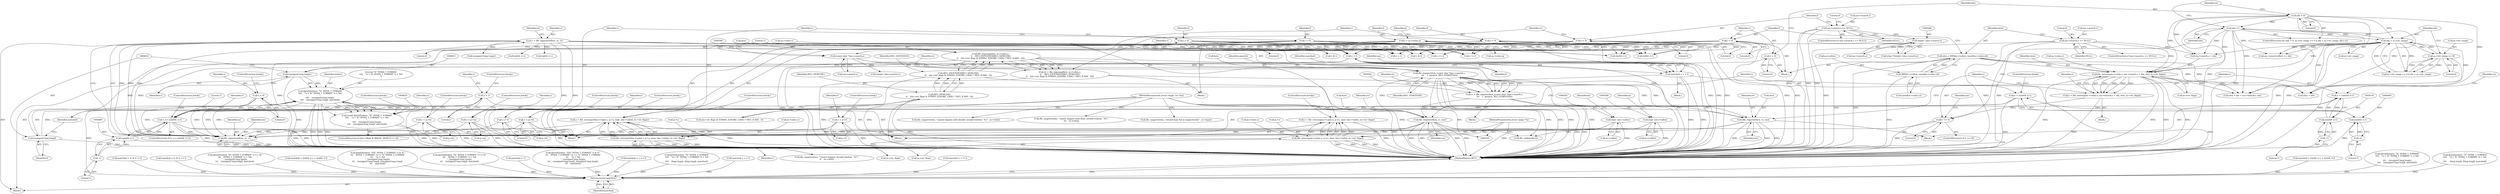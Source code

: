 digraph "0_file_74cafd7de9ec99a14f4480927580e501c8f852c3@API" {
"1000811" [label="(Call,fprintf(stderr, \"%\" INT64_T_FORMAT\n\t\t\t\t    \"u > %\" INT64_T_FORMAT \"u = %d\n\",\n\t\t\t\t    (unsigned long long)v,\n\t\t\t\t    (unsigned long long)l, matched))"];
"1000814" [label="(Call,(unsigned long long)v)"];
"1000798" [label="(Call,v > l)"];
"1000702" [label="(Call,v = file_signextend(ms, m, v))"];
"1000704" [label="(Call,file_signextend(ms, m, v))"];
"1000510" [label="(Call,file_regerror(&rx, rc, ms))"];
"1000487" [label="(Call,file_regcomp(&rx, m->value.s,\n\t\t    REG_EXTENDED|REG_NEWLINE|\n\t\t    ((m->str_flags & STRING_IGNORE_CASE) ? REG_ICASE : 0)))"];
"1000495" [label="(Call,REG_EXTENDED|REG_NEWLINE|\n\t\t    ((m->str_flags & STRING_IGNORE_CASE) ? REG_ICASE : 0))"];
"1000497" [label="(Call,REG_NEWLINE|\n\t\t    ((m->str_flags & STRING_IGNORE_CASE) ? REG_ICASE : 0))"];
"1000485" [label="(Call,rc = file_regcomp(&rx, m->value.s,\n\t\t    REG_EXTENDED|REG_NEWLINE|\n\t\t    ((m->str_flags & STRING_IGNORE_CASE) ? REG_ICASE : 0)))"];
"1000104" [label="(MethodParameterIn,struct magic_set *ms)"];
"1000661" [label="(Call,file_regerror(&rx, rc, ms))"];
"1000576" [label="(Call,file_regexec(&rx, (const char *)ms->search.s,\n \t\t\t    1, pmatch, REG_STARTEND))"];
"1000579" [label="(Call,(const char *)ms->search.s)"];
"1000565" [label="(Call,(intptr_t)ms->search.s)"];
"1000473" [label="(Call,ms->search.s == NULL)"];
"1000574" [label="(Call,rc = file_regexec(&rx, (const char *)ms->search.s,\n \t\t\t    1, pmatch, REG_STARTEND))"];
"1000105" [label="(MethodParameterIn,struct magic *m)"];
"1000677" [label="(Call,v == (uint64_t)-1)"];
"1000651" [label="(Call,v = 0)"];
"1000515" [label="(Call,v = (uint64_t)-1)"];
"1000517" [label="(Call,(uint64_t)-1)"];
"1000519" [label="(Call,-1)"];
"1000656" [label="(Call,v = 1)"];
"1000666" [label="(Call,v = (uint64_t)-1)"];
"1000668" [label="(Call,(uint64_t)-1)"];
"1000670" [label="(Call,-1)"];
"1000679" [label="(Call,(uint64_t)-1)"];
"1000681" [label="(Call,-1)"];
"1000403" [label="(Call,v = 0)"];
"1000143" [label="(Call,v = p->h)"];
"1000179" [label="(Call,v = p->q)"];
"1000329" [label="(Call,v = file_strncmp(m->value.s, p->s, (size_t)m->vallen, m->str_flags))"];
"1000331" [label="(Call,file_strncmp(m->value.s, p->s, (size_t)m->vallen, m->str_flags))"];
"1000340" [label="(Call,(size_t)m->vallen)"];
"1000134" [label="(Call,v = p->b)"];
"1000320" [label="(Call,v = 0)"];
"1000161" [label="(Call,v = p->l)"];
"1000354" [label="(Call,v = file_strncmp16(m->value.s, p->s, (size_t)m->vallen, m->str_flags))"];
"1000356" [label="(Call,file_strncmp16(m->value.s, p->s, (size_t)m->vallen, m->str_flags))"];
"1000365" [label="(Call,(size_t)m->vallen)"];
"1000455" [label="(Call,v == 0)"];
"1000435" [label="(Call,v = file_strncmp(m->value.s, ms->search.s + idx, slen, m->str_flags))"];
"1000437" [label="(Call,file_strncmp(m->value.s, ms->search.s + idx, slen, m->str_flags))"];
"1000379" [label="(Call,ms->search.s == NULL)"];
"1000407" [label="(Call,idx = 0)"];
"1000421" [label="(Call,idx++)"];
"1000416" [label="(Call,idx < m->str_range)"];
"1000411" [label="(Call,m->str_range == 0)"];
"1000388" [label="(Call,slen = MIN(m->vallen, sizeof(m->value.s)))"];
"1000390" [label="(Call,MIN(m->vallen, sizeof(m->value.s)))"];
"1000317" [label="(Call,l = 0)"];
"1000400" [label="(Call,l = 0)"];
"1000482" [label="(Call,l = 0)"];
"1000351" [label="(Call,l = 0)"];
"1000326" [label="(Call,l = 0)"];
"1000108" [label="(Call,l = m->value.q)"];
"1000817" [label="(Call,(unsigned long long)l)"];
"1000796" [label="(Call,matched = v > l)"];
"1000809" [label="(Call,(void) fprintf(stderr, \"%\" INT64_T_FORMAT\n\t\t\t\t    \"u > %\" INT64_T_FORMAT \"u = %d\n\",\n\t\t\t\t    (unsigned long long)v,\n\t\t\t\t    (unsigned long long)l, matched))"];
"1000992" [label="(Return,return matched;)"];
"1000576" [label="(Call,file_regexec(&rx, (const char *)ms->search.s,\n \t\t\t    1, pmatch, REG_STARTEND))"];
"1000400" [label="(Call,l = 0)"];
"1000438" [label="(Call,m->value.s)"];
"1000388" [label="(Call,slen = MIN(m->vallen, sizeof(m->value.s)))"];
"1000385" [label="(Identifier,NULL)"];
"1000657" [label="(Identifier,v)"];
"1000443" [label="(Call,ms->search.s + idx)"];
"1000668" [label="(Call,(uint64_t)-1)"];
"1000651" [label="(Call,v = 0)"];
"1000727" [label="(Call,(unsigned long long)v)"];
"1000134" [label="(Call,v = p->b)"];
"1000706" [label="(Identifier,m)"];
"1000367" [label="(Call,m->vallen)"];
"1000416" [label="(Call,idx < m->str_range)"];
"1000888" [label="(Call,matched = (int64_t) v < (int64_t) l)"];
"1000685" [label="(Literal,1)"];
"1000406" [label="(ControlStructure,for (idx = 0; m->str_range == 0 || idx < m->str_range; idx++))"];
"1000693" [label="(Call,file_magerror(ms, \"invalid type %d in magiccheck()\", m->type))"];
"1000166" [label="(ControlStructure,break;)"];
"1000484" [label="(Literal,0)"];
"1000357" [label="(Call,m->value.s)"];
"1000567" [label="(Call,ms->search.s)"];
"1000604" [label="(Block,)"];
"1000417" [label="(Identifier,idx)"];
"1000704" [label="(Call,file_signextend(ms, m, v))"];
"1000510" [label="(Call,file_regerror(&rx, rc, ms))"];
"1000805" [label="(Identifier,ms)"];
"1000472" [label="(ControlStructure,if (ms->search.s == NULL))"];
"1000710" [label="(Identifier,m)"];
"1000498" [label="(Identifier,REG_NEWLINE)"];
"1000375" [label="(Block,)"];
"1000675" [label="(Identifier,rx)"];
"1000405" [label="(Literal,0)"];
"1000135" [label="(Identifier,v)"];
"1000994" [label="(MethodReturn,RET)"];
"1000332" [label="(Call,m->value.s)"];
"1000676" [label="(ControlStructure,if (v == (uint64_t)-1))"];
"1000473" [label="(Call,ms->search.s == NULL)"];
"1000139" [label="(ControlStructure,break;)"];
"1000519" [label="(Call,-1)"];
"1000371" [label="(Identifier,m)"];
"1000497" [label="(Call,REG_NEWLINE|\n\t\t    ((m->str_flags & STRING_IGNORE_CASE) ? REG_ICASE : 0))"];
"1000362" [label="(Call,p->s)"];
"1000180" [label="(Identifier,v)"];
"1000456" [label="(Identifier,v)"];
"1000876" [label="(Call,fprintf(stderr, \"%\" INT64_T_FORMAT\n\t\t\t\t    \"u < %\" INT64_T_FORMAT \"u = %d\n\",\n\t\t\t\t    (unsigned long long)v,\n\t\t\t\t    (unsigned long long)l, matched))"];
"1000450" [label="(Identifier,slen)"];
"1000109" [label="(Identifier,l)"];
"1000132" [label="(Block,)"];
"1000664" [label="(Identifier,rc)"];
"1000355" [label="(Identifier,v)"];
"1000426" [label="(Call,slen + idx)"];
"1000179" [label="(Call,v = p->q)"];
"1000486" [label="(Identifier,rc)"];
"1000404" [label="(Identifier,v)"];
"1000181" [label="(Call,p->q)"];
"1000322" [label="(Literal,0)"];
"1000819" [label="(Identifier,l)"];
"1000662" [label="(Call,&rx)"];
"1000813" [label="(Literal,\"%\" INT64_T_FORMAT\n\t\t\t\t    \"u > %\" INT64_T_FORMAT \"u = %d\n\")"];
"1000423" [label="(Block,)"];
"1000799" [label="(Identifier,v)"];
"1000520" [label="(Literal,1)"];
"1000679" [label="(Call,(uint64_t)-1)"];
"1000330" [label="(Identifier,v)"];
"1000496" [label="(Identifier,REG_EXTENDED)"];
"1000681" [label="(Call,-1)"];
"1000682" [label="(Literal,1)"];
"1000678" [label="(Identifier,v)"];
"1000671" [label="(Literal,1)"];
"1000329" [label="(Call,v = file_strncmp(m->value.s, p->s, (size_t)m->vallen, m->str_flags))"];
"1000517" [label="(Call,(uint64_t)-1)"];
"1000816" [label="(Identifier,v)"];
"1000123" [label="(Identifier,p)"];
"1000983" [label="(Call,file_magerror(ms, \"cannot happen: invalid relation `%c'\",\n\t\t    m->reln))"];
"1000811" [label="(Call,fprintf(stderr, \"%\" INT64_T_FORMAT\n\t\t\t\t    \"u > %\" INT64_T_FORMAT \"u = %d\n\",\n\t\t\t\t    (unsigned long long)v,\n\t\t\t\t    (unsigned long long)l, matched))"];
"1000513" [label="(Identifier,rc)"];
"1000565" [label="(Call,(intptr_t)ms->search.s)"];
"1000829" [label="(Call,(int64_t) l)"];
"1000677" [label="(Call,v == (uint64_t)-1)"];
"1000105" [label="(MethodParameterIn,struct magic *m)"];
"1000162" [label="(Identifier,v)"];
"1000922" [label="(Call,v & l)"];
"1000418" [label="(Call,m->str_range)"];
"1000485" [label="(Call,rc = file_regcomp(&rx, m->value.s,\n\t\t    REG_EXTENDED|REG_NEWLINE|\n\t\t    ((m->str_flags & STRING_IGNORE_CASE) ? REG_ICASE : 0)))"];
"1000327" [label="(Identifier,l)"];
"1000659" [label="(ControlStructure,break;)"];
"1000826" [label="(Call,(int64_t) v)"];
"1000144" [label="(Identifier,v)"];
"1000588" [label="(Identifier,REG_STARTEND)"];
"1000954" [label="(Call,v & l)"];
"1000345" [label="(Call,m->str_flags)"];
"1000410" [label="(Call,m->str_range == 0 || idx < m->str_range)"];
"1000415" [label="(Literal,0)"];
"1000577" [label="(Call,&rx)"];
"1000672" [label="(ControlStructure,break;)"];
"1000764" [label="(Call,v == l)"];
"1000579" [label="(Call,(const char *)ms->search.s)"];
"1000387" [label="(Literal,0)"];
"1000323" [label="(ControlStructure,break;)"];
"1000326" [label="(Call,l = 0)"];
"1000352" [label="(Identifier,l)"];
"1000437" [label="(Call,file_strncmp(m->value.s, ms->search.s + idx, slen, m->str_flags))"];
"1000148" [label="(ControlStructure,break;)"];
"1000656" [label="(Call,v = 1)"];
"1000412" [label="(Call,m->str_range)"];
"1000511" [label="(Call,&rx)"];
"1000474" [label="(Call,ms->search.s)"];
"1000907" [label="(Call,fprintf(stderr, \"%\" INT64_T_FORMAT\n\t\t\t\t    \"d < %\" INT64_T_FORMAT \"d = %d\n\",\n\t\t\t\t     (long long)v, (long long)l, matched))"];
"1000586" [label="(Literal,1)"];
"1000451" [label="(Call,m->str_flags)"];
"1000104" [label="(MethodParameterIn,struct magic_set *ms)"];
"1000705" [label="(Identifier,ms)"];
"1000379" [label="(Call,ms->search.s == NULL)"];
"1000459" [label="(Call,ms->search.offset += idx)"];
"1000737" [label="(Call,v != l)"];
"1000143" [label="(Call,v = p->h)"];
"1000161" [label="(Call,v = p->l)"];
"1000951" [label="(Call,matched = (v & l) != l)"];
"1000409" [label="(Literal,0)"];
"1000455" [label="(Call,v == 0)"];
"1000488" [label="(Call,&rx)"];
"1000795" [label="(Block,)"];
"1000919" [label="(Call,matched = (v & l) == l)"];
"1000499" [label="(Call,(m->str_flags & STRING_IGNORE_CASE) ? REG_ICASE : 0)"];
"1000777" [label="(Call,fprintf(stderr, \"%\" INT64_T_FORMAT \"u == %\"\n\t\t\t    INT64_T_FORMAT \"u = %d\n\", (unsigned long long)v,\n\t\t\t    (unsigned long long)l, matched))"];
"1000823" [label="(Call,matched = (int64_t) v > (int64_t) l)"];
"1000891" [label="(Call,(int64_t) v)"];
"1000968" [label="(Call,fprintf(stderr, \"((%\" INT64_T_FORMAT \"x & %\"\n\t\t\t    INT64_T_FORMAT \"x) != %\" INT64_T_FORMAT\n\t\t\t    \"x) = %d\n\", (unsigned long long)v,\n\t\t\t    (unsigned long long)l, (unsigned long long)l,\n\t\t\t    matched))"];
"1000184" [label="(ControlStructure,break;)"];
"1000411" [label="(Call,m->str_range == 0)"];
"1000750" [label="(Call,fprintf(stderr, \"%\" INT64_T_FORMAT \"u != %\"\n\t\t\t    INT64_T_FORMAT \"u = %d\n\", (unsigned long long)v,\n\t\t\t    (unsigned long long)l, matched))"];
"1000435" [label="(Call,v = file_strncmp(m->value.s, ms->search.s + idx, slen, m->str_flags))"];
"1000342" [label="(Call,m->vallen)"];
"1000730" [label="(Call,matched = 1)"];
"1000809" [label="(Call,(void) fprintf(stderr, \"%\" INT64_T_FORMAT\n\t\t\t\t    \"u > %\" INT64_T_FORMAT \"u = %d\n\",\n\t\t\t\t    (unsigned long long)v,\n\t\t\t\t    (unsigned long long)l, matched))"];
"1000380" [label="(Call,ms->search.s)"];
"1000796" [label="(Call,matched = v > l)"];
"1000337" [label="(Call,p->s)"];
"1000110" [label="(Call,m->value.q)"];
"1000814" [label="(Call,(unsigned long long)v)"];
"1000108" [label="(Call,l = m->value.q)"];
"1000587" [label="(Identifier,pmatch)"];
"1000666" [label="(Call,v = (uint64_t)-1)"];
"1000318" [label="(Identifier,l)"];
"1000936" [label="(Call,fprintf(stderr, \"((%\" INT64_T_FORMAT \"x & %\"\n\t\t\t    INT64_T_FORMAT \"x) == %\" INT64_T_FORMAT\n\t\t\t    \"x) = %d\n\", (unsigned long long)v,\n\t\t\t    (unsigned long long)l, (unsigned long long)l,\n\t\t\t    matched))"];
"1000762" [label="(Call,matched = v == l)"];
"1000658" [label="(Literal,1)"];
"1000407" [label="(Call,idx = 0)"];
"1000351" [label="(Call,l = 0)"];
"1000490" [label="(Call,m->value.s)"];
"1000516" [label="(Identifier,v)"];
"1000667" [label="(Identifier,v)"];
"1000483" [label="(Identifier,l)"];
"1000817" [label="(Call,(unsigned long long)l)"];
"1000522" [label="(Block,)"];
"1000654" [label="(ControlStructure,break;)"];
"1000346" [label="(Identifier,m)"];
"1000479" [label="(Identifier,NULL)"];
"1000163" [label="(Call,p->l)"];
"1000661" [label="(Call,file_regerror(&rx, rc, ms))"];
"1000304" [label="(Call,file_magerror(ms, \"cannot happen with double: invalid relation `%c'\", m->reln))"];
"1000665" [label="(Identifier,ms)"];
"1000574" [label="(Call,rc = file_regexec(&rx, (const char *)ms->search.s,\n \t\t\t    1, pmatch, REG_STARTEND))"];
"1000365" [label="(Call,(size_t)m->vallen)"];
"1000401" [label="(Identifier,l)"];
"1000495" [label="(Call,REG_EXTENDED|REG_NEWLINE|\n\t\t    ((m->str_flags & STRING_IGNORE_CASE) ? REG_ICASE : 0))"];
"1000394" [label="(Call,sizeof(m->value.s))"];
"1000563" [label="(Call,(char *)(intptr_t)ms->search.s)"];
"1000842" [label="(Call,fprintf(stderr, \"%\" INT64_T_FORMAT\n\t\t\t\t    \"d > %\" INT64_T_FORMAT \"d = %d\n\",\n\t\t\t\t    (long long)v, (long long)l, matched))"];
"1000798" [label="(Call,v > l)"];
"1000391" [label="(Call,m->vallen)"];
"1000320" [label="(Call,v = 0)"];
"1000992" [label="(Return,return matched;)"];
"1000653" [label="(Literal,0)"];
"1000239" [label="(Call,file_magerror(ms, \"cannot happen with float: invalid relation `%c'\",\n\t\t\t    m->reln))"];
"1000575" [label="(Identifier,rc)"];
"1000378" [label="(ControlStructure,if (ms->search.s == NULL))"];
"1000348" [label="(ControlStructure,break;)"];
"1000703" [label="(Identifier,v)"];
"1000800" [label="(Identifier,l)"];
"1000670" [label="(Call,-1)"];
"1000321" [label="(Identifier,v)"];
"1000801" [label="(ControlStructure,if ((ms->flags & MAGIC_DEBUG) != 0))"];
"1000469" [label="(Block,)"];
"1000454" [label="(ControlStructure,if (v == 0))"];
"1000436" [label="(Identifier,v)"];
"1000389" [label="(Identifier,slen)"];
"1000863" [label="(Call,v < l)"];
"1000509" [label="(Block,)"];
"1000581" [label="(Call,ms->search.s)"];
"1000390" [label="(Call,MIN(m->vallen, sizeof(m->value.s)))"];
"1000993" [label="(Identifier,matched)"];
"1000861" [label="(Call,matched = v < l)"];
"1000354" [label="(Call,v = file_strncmp16(m->value.s, p->s, (size_t)m->vallen, m->str_flags))"];
"1000514" [label="(Identifier,ms)"];
"1000686" [label="(ControlStructure,break;)"];
"1000508" [label="(Identifier,rc)"];
"1000852" [label="(ControlStructure,break;)"];
"1000145" [label="(Call,p->h)"];
"1000408" [label="(Identifier,idx)"];
"1000707" [label="(Identifier,v)"];
"1000457" [label="(Literal,0)"];
"1000402" [label="(Literal,0)"];
"1000328" [label="(Literal,0)"];
"1000735" [label="(Call,matched = v != l)"];
"1000487" [label="(Call,file_regcomp(&rx, m->value.s,\n\t\t    REG_EXTENDED|REG_NEWLINE|\n\t\t    ((m->str_flags & STRING_IGNORE_CASE) ? REG_ICASE : 0)))"];
"1000515" [label="(Call,v = (uint64_t)-1)"];
"1000370" [label="(Call,m->str_flags)"];
"1000593" [label="(Call,(intptr_t)ms->search.s)"];
"1000413" [label="(Identifier,m)"];
"1000812" [label="(Identifier,stderr)"];
"1000106" [label="(Block,)"];
"1000356" [label="(Call,file_strncmp16(m->value.s, p->s, (size_t)m->vallen, m->str_flags))"];
"1000425" [label="(Call,slen + idx > ms->search.s_len)"];
"1000373" [label="(ControlStructure,break;)"];
"1000331" [label="(Call,file_strncmp(m->value.s, p->s, (size_t)m->vallen, m->str_flags))"];
"1000482" [label="(Call,l = 0)"];
"1000319" [label="(Literal,0)"];
"1000894" [label="(Call,(int64_t) l)"];
"1000820" [label="(Identifier,matched)"];
"1000702" [label="(Call,v = file_signextend(ms, m, v))"];
"1000340" [label="(Call,(size_t)m->vallen)"];
"1000421" [label="(Call,idx++)"];
"1000317" [label="(Call,l = 0)"];
"1000422" [label="(Identifier,idx)"];
"1000673" [label="(Call,file_regfree(&rx))"];
"1000353" [label="(Literal,0)"];
"1000462" [label="(Identifier,ms)"];
"1000481" [label="(Literal,0)"];
"1000652" [label="(Identifier,v)"];
"1000403" [label="(Call,v = 0)"];
"1000797" [label="(Identifier,matched)"];
"1000136" [label="(Call,p->b)"];
"1000811" -> "1000809"  [label="AST: "];
"1000811" -> "1000820"  [label="CFG: "];
"1000812" -> "1000811"  [label="AST: "];
"1000813" -> "1000811"  [label="AST: "];
"1000814" -> "1000811"  [label="AST: "];
"1000817" -> "1000811"  [label="AST: "];
"1000820" -> "1000811"  [label="AST: "];
"1000809" -> "1000811"  [label="CFG: "];
"1000811" -> "1000994"  [label="DDG: "];
"1000811" -> "1000994"  [label="DDG: "];
"1000811" -> "1000994"  [label="DDG: "];
"1000811" -> "1000994"  [label="DDG: "];
"1000811" -> "1000809"  [label="DDG: "];
"1000811" -> "1000809"  [label="DDG: "];
"1000811" -> "1000809"  [label="DDG: "];
"1000811" -> "1000809"  [label="DDG: "];
"1000811" -> "1000809"  [label="DDG: "];
"1000814" -> "1000811"  [label="DDG: "];
"1000817" -> "1000811"  [label="DDG: "];
"1000796" -> "1000811"  [label="DDG: "];
"1000811" -> "1000992"  [label="DDG: "];
"1000814" -> "1000816"  [label="CFG: "];
"1000815" -> "1000814"  [label="AST: "];
"1000816" -> "1000814"  [label="AST: "];
"1000818" -> "1000814"  [label="CFG: "];
"1000814" -> "1000994"  [label="DDG: "];
"1000798" -> "1000814"  [label="DDG: "];
"1000798" -> "1000796"  [label="AST: "];
"1000798" -> "1000800"  [label="CFG: "];
"1000799" -> "1000798"  [label="AST: "];
"1000800" -> "1000798"  [label="AST: "];
"1000796" -> "1000798"  [label="CFG: "];
"1000798" -> "1000994"  [label="DDG: "];
"1000798" -> "1000994"  [label="DDG: "];
"1000798" -> "1000796"  [label="DDG: "];
"1000798" -> "1000796"  [label="DDG: "];
"1000702" -> "1000798"  [label="DDG: "];
"1000317" -> "1000798"  [label="DDG: "];
"1000400" -> "1000798"  [label="DDG: "];
"1000482" -> "1000798"  [label="DDG: "];
"1000351" -> "1000798"  [label="DDG: "];
"1000326" -> "1000798"  [label="DDG: "];
"1000108" -> "1000798"  [label="DDG: "];
"1000798" -> "1000817"  [label="DDG: "];
"1000702" -> "1000106"  [label="AST: "];
"1000702" -> "1000704"  [label="CFG: "];
"1000703" -> "1000702"  [label="AST: "];
"1000704" -> "1000702"  [label="AST: "];
"1000710" -> "1000702"  [label="CFG: "];
"1000702" -> "1000994"  [label="DDG: "];
"1000702" -> "1000994"  [label="DDG: "];
"1000704" -> "1000702"  [label="DDG: "];
"1000704" -> "1000702"  [label="DDG: "];
"1000704" -> "1000702"  [label="DDG: "];
"1000702" -> "1000727"  [label="DDG: "];
"1000702" -> "1000737"  [label="DDG: "];
"1000702" -> "1000764"  [label="DDG: "];
"1000702" -> "1000826"  [label="DDG: "];
"1000702" -> "1000863"  [label="DDG: "];
"1000702" -> "1000891"  [label="DDG: "];
"1000702" -> "1000922"  [label="DDG: "];
"1000702" -> "1000954"  [label="DDG: "];
"1000704" -> "1000707"  [label="CFG: "];
"1000705" -> "1000704"  [label="AST: "];
"1000706" -> "1000704"  [label="AST: "];
"1000707" -> "1000704"  [label="AST: "];
"1000704" -> "1000994"  [label="DDG: "];
"1000704" -> "1000994"  [label="DDG: "];
"1000510" -> "1000704"  [label="DDG: "];
"1000661" -> "1000704"  [label="DDG: "];
"1000104" -> "1000704"  [label="DDG: "];
"1000105" -> "1000704"  [label="DDG: "];
"1000677" -> "1000704"  [label="DDG: "];
"1000403" -> "1000704"  [label="DDG: "];
"1000651" -> "1000704"  [label="DDG: "];
"1000143" -> "1000704"  [label="DDG: "];
"1000179" -> "1000704"  [label="DDG: "];
"1000329" -> "1000704"  [label="DDG: "];
"1000134" -> "1000704"  [label="DDG: "];
"1000656" -> "1000704"  [label="DDG: "];
"1000320" -> "1000704"  [label="DDG: "];
"1000161" -> "1000704"  [label="DDG: "];
"1000354" -> "1000704"  [label="DDG: "];
"1000455" -> "1000704"  [label="DDG: "];
"1000666" -> "1000704"  [label="DDG: "];
"1000704" -> "1000983"  [label="DDG: "];
"1000510" -> "1000509"  [label="AST: "];
"1000510" -> "1000514"  [label="CFG: "];
"1000511" -> "1000510"  [label="AST: "];
"1000513" -> "1000510"  [label="AST: "];
"1000514" -> "1000510"  [label="AST: "];
"1000516" -> "1000510"  [label="CFG: "];
"1000510" -> "1000994"  [label="DDG: "];
"1000510" -> "1000994"  [label="DDG: "];
"1000510" -> "1000994"  [label="DDG: "];
"1000487" -> "1000510"  [label="DDG: "];
"1000485" -> "1000510"  [label="DDG: "];
"1000104" -> "1000510"  [label="DDG: "];
"1000510" -> "1000673"  [label="DDG: "];
"1000487" -> "1000485"  [label="AST: "];
"1000487" -> "1000495"  [label="CFG: "];
"1000488" -> "1000487"  [label="AST: "];
"1000490" -> "1000487"  [label="AST: "];
"1000495" -> "1000487"  [label="AST: "];
"1000485" -> "1000487"  [label="CFG: "];
"1000487" -> "1000994"  [label="DDG: "];
"1000487" -> "1000994"  [label="DDG: "];
"1000487" -> "1000485"  [label="DDG: "];
"1000487" -> "1000485"  [label="DDG: "];
"1000487" -> "1000485"  [label="DDG: "];
"1000495" -> "1000487"  [label="DDG: "];
"1000495" -> "1000487"  [label="DDG: "];
"1000487" -> "1000576"  [label="DDG: "];
"1000495" -> "1000497"  [label="CFG: "];
"1000496" -> "1000495"  [label="AST: "];
"1000497" -> "1000495"  [label="AST: "];
"1000495" -> "1000994"  [label="DDG: "];
"1000495" -> "1000994"  [label="DDG: "];
"1000497" -> "1000495"  [label="DDG: "];
"1000497" -> "1000495"  [label="DDG: "];
"1000497" -> "1000499"  [label="CFG: "];
"1000498" -> "1000497"  [label="AST: "];
"1000499" -> "1000497"  [label="AST: "];
"1000497" -> "1000994"  [label="DDG: "];
"1000497" -> "1000994"  [label="DDG: "];
"1000485" -> "1000469"  [label="AST: "];
"1000486" -> "1000485"  [label="AST: "];
"1000508" -> "1000485"  [label="CFG: "];
"1000485" -> "1000994"  [label="DDG: "];
"1000104" -> "1000103"  [label="AST: "];
"1000104" -> "1000994"  [label="DDG: "];
"1000104" -> "1000239"  [label="DDG: "];
"1000104" -> "1000304"  [label="DDG: "];
"1000104" -> "1000661"  [label="DDG: "];
"1000104" -> "1000693"  [label="DDG: "];
"1000104" -> "1000983"  [label="DDG: "];
"1000661" -> "1000604"  [label="AST: "];
"1000661" -> "1000665"  [label="CFG: "];
"1000662" -> "1000661"  [label="AST: "];
"1000664" -> "1000661"  [label="AST: "];
"1000665" -> "1000661"  [label="AST: "];
"1000667" -> "1000661"  [label="CFG: "];
"1000661" -> "1000994"  [label="DDG: "];
"1000661" -> "1000994"  [label="DDG: "];
"1000661" -> "1000994"  [label="DDG: "];
"1000661" -> "1000994"  [label="DDG: "];
"1000576" -> "1000661"  [label="DDG: "];
"1000574" -> "1000661"  [label="DDG: "];
"1000661" -> "1000673"  [label="DDG: "];
"1000576" -> "1000574"  [label="AST: "];
"1000576" -> "1000588"  [label="CFG: "];
"1000577" -> "1000576"  [label="AST: "];
"1000579" -> "1000576"  [label="AST: "];
"1000586" -> "1000576"  [label="AST: "];
"1000587" -> "1000576"  [label="AST: "];
"1000588" -> "1000576"  [label="AST: "];
"1000574" -> "1000576"  [label="CFG: "];
"1000576" -> "1000994"  [label="DDG: "];
"1000576" -> "1000994"  [label="DDG: "];
"1000576" -> "1000994"  [label="DDG: "];
"1000576" -> "1000994"  [label="DDG: "];
"1000576" -> "1000574"  [label="DDG: "];
"1000576" -> "1000574"  [label="DDG: "];
"1000576" -> "1000574"  [label="DDG: "];
"1000576" -> "1000574"  [label="DDG: "];
"1000576" -> "1000574"  [label="DDG: "];
"1000579" -> "1000576"  [label="DDG: "];
"1000576" -> "1000673"  [label="DDG: "];
"1000579" -> "1000581"  [label="CFG: "];
"1000580" -> "1000579"  [label="AST: "];
"1000581" -> "1000579"  [label="AST: "];
"1000586" -> "1000579"  [label="CFG: "];
"1000565" -> "1000579"  [label="DDG: "];
"1000579" -> "1000593"  [label="DDG: "];
"1000565" -> "1000563"  [label="AST: "];
"1000565" -> "1000567"  [label="CFG: "];
"1000566" -> "1000565"  [label="AST: "];
"1000567" -> "1000565"  [label="AST: "];
"1000563" -> "1000565"  [label="CFG: "];
"1000565" -> "1000563"  [label="DDG: "];
"1000473" -> "1000565"  [label="DDG: "];
"1000473" -> "1000472"  [label="AST: "];
"1000473" -> "1000479"  [label="CFG: "];
"1000474" -> "1000473"  [label="AST: "];
"1000479" -> "1000473"  [label="AST: "];
"1000481" -> "1000473"  [label="CFG: "];
"1000483" -> "1000473"  [label="CFG: "];
"1000473" -> "1000994"  [label="DDG: "];
"1000473" -> "1000994"  [label="DDG: "];
"1000473" -> "1000994"  [label="DDG: "];
"1000574" -> "1000522"  [label="AST: "];
"1000575" -> "1000574"  [label="AST: "];
"1000592" -> "1000574"  [label="CFG: "];
"1000574" -> "1000994"  [label="DDG: "];
"1000574" -> "1000994"  [label="DDG: "];
"1000105" -> "1000103"  [label="AST: "];
"1000105" -> "1000994"  [label="DDG: "];
"1000677" -> "1000676"  [label="AST: "];
"1000677" -> "1000679"  [label="CFG: "];
"1000678" -> "1000677"  [label="AST: "];
"1000679" -> "1000677"  [label="AST: "];
"1000685" -> "1000677"  [label="CFG: "];
"1000686" -> "1000677"  [label="CFG: "];
"1000677" -> "1000994"  [label="DDG: "];
"1000677" -> "1000994"  [label="DDG: "];
"1000677" -> "1000994"  [label="DDG: "];
"1000651" -> "1000677"  [label="DDG: "];
"1000515" -> "1000677"  [label="DDG: "];
"1000656" -> "1000677"  [label="DDG: "];
"1000666" -> "1000677"  [label="DDG: "];
"1000679" -> "1000677"  [label="DDG: "];
"1000651" -> "1000604"  [label="AST: "];
"1000651" -> "1000653"  [label="CFG: "];
"1000652" -> "1000651"  [label="AST: "];
"1000653" -> "1000651"  [label="AST: "];
"1000654" -> "1000651"  [label="CFG: "];
"1000515" -> "1000509"  [label="AST: "];
"1000515" -> "1000517"  [label="CFG: "];
"1000516" -> "1000515"  [label="AST: "];
"1000517" -> "1000515"  [label="AST: "];
"1000675" -> "1000515"  [label="CFG: "];
"1000517" -> "1000515"  [label="DDG: "];
"1000517" -> "1000519"  [label="CFG: "];
"1000518" -> "1000517"  [label="AST: "];
"1000519" -> "1000517"  [label="AST: "];
"1000519" -> "1000517"  [label="DDG: "];
"1000519" -> "1000520"  [label="CFG: "];
"1000520" -> "1000519"  [label="AST: "];
"1000656" -> "1000604"  [label="AST: "];
"1000656" -> "1000658"  [label="CFG: "];
"1000657" -> "1000656"  [label="AST: "];
"1000658" -> "1000656"  [label="AST: "];
"1000659" -> "1000656"  [label="CFG: "];
"1000666" -> "1000604"  [label="AST: "];
"1000666" -> "1000668"  [label="CFG: "];
"1000667" -> "1000666"  [label="AST: "];
"1000668" -> "1000666"  [label="AST: "];
"1000672" -> "1000666"  [label="CFG: "];
"1000666" -> "1000994"  [label="DDG: "];
"1000668" -> "1000666"  [label="DDG: "];
"1000668" -> "1000670"  [label="CFG: "];
"1000669" -> "1000668"  [label="AST: "];
"1000670" -> "1000668"  [label="AST: "];
"1000668" -> "1000994"  [label="DDG: "];
"1000670" -> "1000668"  [label="DDG: "];
"1000670" -> "1000671"  [label="CFG: "];
"1000671" -> "1000670"  [label="AST: "];
"1000679" -> "1000681"  [label="CFG: "];
"1000680" -> "1000679"  [label="AST: "];
"1000681" -> "1000679"  [label="AST: "];
"1000679" -> "1000994"  [label="DDG: "];
"1000681" -> "1000679"  [label="DDG: "];
"1000681" -> "1000682"  [label="CFG: "];
"1000682" -> "1000681"  [label="AST: "];
"1000403" -> "1000375"  [label="AST: "];
"1000403" -> "1000405"  [label="CFG: "];
"1000404" -> "1000403"  [label="AST: "];
"1000405" -> "1000403"  [label="AST: "];
"1000408" -> "1000403"  [label="CFG: "];
"1000143" -> "1000132"  [label="AST: "];
"1000143" -> "1000145"  [label="CFG: "];
"1000144" -> "1000143"  [label="AST: "];
"1000145" -> "1000143"  [label="AST: "];
"1000148" -> "1000143"  [label="CFG: "];
"1000143" -> "1000994"  [label="DDG: "];
"1000179" -> "1000132"  [label="AST: "];
"1000179" -> "1000181"  [label="CFG: "];
"1000180" -> "1000179"  [label="AST: "];
"1000181" -> "1000179"  [label="AST: "];
"1000184" -> "1000179"  [label="CFG: "];
"1000179" -> "1000994"  [label="DDG: "];
"1000329" -> "1000132"  [label="AST: "];
"1000329" -> "1000331"  [label="CFG: "];
"1000330" -> "1000329"  [label="AST: "];
"1000331" -> "1000329"  [label="AST: "];
"1000348" -> "1000329"  [label="CFG: "];
"1000329" -> "1000994"  [label="DDG: "];
"1000331" -> "1000329"  [label="DDG: "];
"1000331" -> "1000329"  [label="DDG: "];
"1000331" -> "1000329"  [label="DDG: "];
"1000331" -> "1000329"  [label="DDG: "];
"1000331" -> "1000345"  [label="CFG: "];
"1000332" -> "1000331"  [label="AST: "];
"1000337" -> "1000331"  [label="AST: "];
"1000340" -> "1000331"  [label="AST: "];
"1000345" -> "1000331"  [label="AST: "];
"1000331" -> "1000994"  [label="DDG: "];
"1000331" -> "1000994"  [label="DDG: "];
"1000331" -> "1000994"  [label="DDG: "];
"1000331" -> "1000994"  [label="DDG: "];
"1000340" -> "1000331"  [label="DDG: "];
"1000340" -> "1000342"  [label="CFG: "];
"1000341" -> "1000340"  [label="AST: "];
"1000342" -> "1000340"  [label="AST: "];
"1000346" -> "1000340"  [label="CFG: "];
"1000340" -> "1000994"  [label="DDG: "];
"1000134" -> "1000132"  [label="AST: "];
"1000134" -> "1000136"  [label="CFG: "];
"1000135" -> "1000134"  [label="AST: "];
"1000136" -> "1000134"  [label="AST: "];
"1000139" -> "1000134"  [label="CFG: "];
"1000134" -> "1000994"  [label="DDG: "];
"1000320" -> "1000132"  [label="AST: "];
"1000320" -> "1000322"  [label="CFG: "];
"1000321" -> "1000320"  [label="AST: "];
"1000322" -> "1000320"  [label="AST: "];
"1000323" -> "1000320"  [label="CFG: "];
"1000161" -> "1000132"  [label="AST: "];
"1000161" -> "1000163"  [label="CFG: "];
"1000162" -> "1000161"  [label="AST: "];
"1000163" -> "1000161"  [label="AST: "];
"1000166" -> "1000161"  [label="CFG: "];
"1000161" -> "1000994"  [label="DDG: "];
"1000354" -> "1000132"  [label="AST: "];
"1000354" -> "1000356"  [label="CFG: "];
"1000355" -> "1000354"  [label="AST: "];
"1000356" -> "1000354"  [label="AST: "];
"1000373" -> "1000354"  [label="CFG: "];
"1000354" -> "1000994"  [label="DDG: "];
"1000356" -> "1000354"  [label="DDG: "];
"1000356" -> "1000354"  [label="DDG: "];
"1000356" -> "1000354"  [label="DDG: "];
"1000356" -> "1000354"  [label="DDG: "];
"1000356" -> "1000370"  [label="CFG: "];
"1000357" -> "1000356"  [label="AST: "];
"1000362" -> "1000356"  [label="AST: "];
"1000365" -> "1000356"  [label="AST: "];
"1000370" -> "1000356"  [label="AST: "];
"1000356" -> "1000994"  [label="DDG: "];
"1000356" -> "1000994"  [label="DDG: "];
"1000356" -> "1000994"  [label="DDG: "];
"1000356" -> "1000994"  [label="DDG: "];
"1000365" -> "1000356"  [label="DDG: "];
"1000365" -> "1000367"  [label="CFG: "];
"1000366" -> "1000365"  [label="AST: "];
"1000367" -> "1000365"  [label="AST: "];
"1000371" -> "1000365"  [label="CFG: "];
"1000365" -> "1000994"  [label="DDG: "];
"1000455" -> "1000454"  [label="AST: "];
"1000455" -> "1000457"  [label="CFG: "];
"1000456" -> "1000455"  [label="AST: "];
"1000457" -> "1000455"  [label="AST: "];
"1000462" -> "1000455"  [label="CFG: "];
"1000422" -> "1000455"  [label="CFG: "];
"1000455" -> "1000994"  [label="DDG: "];
"1000435" -> "1000455"  [label="DDG: "];
"1000435" -> "1000423"  [label="AST: "];
"1000435" -> "1000437"  [label="CFG: "];
"1000436" -> "1000435"  [label="AST: "];
"1000437" -> "1000435"  [label="AST: "];
"1000456" -> "1000435"  [label="CFG: "];
"1000435" -> "1000994"  [label="DDG: "];
"1000437" -> "1000435"  [label="DDG: "];
"1000437" -> "1000435"  [label="DDG: "];
"1000437" -> "1000435"  [label="DDG: "];
"1000437" -> "1000435"  [label="DDG: "];
"1000437" -> "1000451"  [label="CFG: "];
"1000438" -> "1000437"  [label="AST: "];
"1000443" -> "1000437"  [label="AST: "];
"1000450" -> "1000437"  [label="AST: "];
"1000451" -> "1000437"  [label="AST: "];
"1000437" -> "1000994"  [label="DDG: "];
"1000437" -> "1000994"  [label="DDG: "];
"1000437" -> "1000994"  [label="DDG: "];
"1000437" -> "1000994"  [label="DDG: "];
"1000437" -> "1000425"  [label="DDG: "];
"1000437" -> "1000426"  [label="DDG: "];
"1000379" -> "1000437"  [label="DDG: "];
"1000407" -> "1000437"  [label="DDG: "];
"1000421" -> "1000437"  [label="DDG: "];
"1000416" -> "1000437"  [label="DDG: "];
"1000388" -> "1000437"  [label="DDG: "];
"1000379" -> "1000378"  [label="AST: "];
"1000379" -> "1000385"  [label="CFG: "];
"1000380" -> "1000379"  [label="AST: "];
"1000385" -> "1000379"  [label="AST: "];
"1000387" -> "1000379"  [label="CFG: "];
"1000389" -> "1000379"  [label="CFG: "];
"1000379" -> "1000994"  [label="DDG: "];
"1000379" -> "1000994"  [label="DDG: "];
"1000379" -> "1000994"  [label="DDG: "];
"1000379" -> "1000443"  [label="DDG: "];
"1000407" -> "1000406"  [label="AST: "];
"1000407" -> "1000409"  [label="CFG: "];
"1000408" -> "1000407"  [label="AST: "];
"1000409" -> "1000407"  [label="AST: "];
"1000413" -> "1000407"  [label="CFG: "];
"1000407" -> "1000994"  [label="DDG: "];
"1000407" -> "1000416"  [label="DDG: "];
"1000407" -> "1000421"  [label="DDG: "];
"1000407" -> "1000425"  [label="DDG: "];
"1000407" -> "1000426"  [label="DDG: "];
"1000407" -> "1000443"  [label="DDG: "];
"1000407" -> "1000459"  [label="DDG: "];
"1000421" -> "1000406"  [label="AST: "];
"1000421" -> "1000422"  [label="CFG: "];
"1000422" -> "1000421"  [label="AST: "];
"1000413" -> "1000421"  [label="CFG: "];
"1000421" -> "1000994"  [label="DDG: "];
"1000421" -> "1000416"  [label="DDG: "];
"1000416" -> "1000421"  [label="DDG: "];
"1000421" -> "1000425"  [label="DDG: "];
"1000421" -> "1000426"  [label="DDG: "];
"1000421" -> "1000443"  [label="DDG: "];
"1000421" -> "1000459"  [label="DDG: "];
"1000416" -> "1000410"  [label="AST: "];
"1000416" -> "1000418"  [label="CFG: "];
"1000417" -> "1000416"  [label="AST: "];
"1000418" -> "1000416"  [label="AST: "];
"1000410" -> "1000416"  [label="CFG: "];
"1000416" -> "1000994"  [label="DDG: "];
"1000416" -> "1000994"  [label="DDG: "];
"1000416" -> "1000411"  [label="DDG: "];
"1000416" -> "1000410"  [label="DDG: "];
"1000416" -> "1000410"  [label="DDG: "];
"1000411" -> "1000416"  [label="DDG: "];
"1000416" -> "1000425"  [label="DDG: "];
"1000416" -> "1000426"  [label="DDG: "];
"1000416" -> "1000443"  [label="DDG: "];
"1000416" -> "1000459"  [label="DDG: "];
"1000411" -> "1000410"  [label="AST: "];
"1000411" -> "1000415"  [label="CFG: "];
"1000412" -> "1000411"  [label="AST: "];
"1000415" -> "1000411"  [label="AST: "];
"1000417" -> "1000411"  [label="CFG: "];
"1000410" -> "1000411"  [label="CFG: "];
"1000411" -> "1000994"  [label="DDG: "];
"1000411" -> "1000410"  [label="DDG: "];
"1000411" -> "1000410"  [label="DDG: "];
"1000388" -> "1000375"  [label="AST: "];
"1000388" -> "1000390"  [label="CFG: "];
"1000389" -> "1000388"  [label="AST: "];
"1000390" -> "1000388"  [label="AST: "];
"1000401" -> "1000388"  [label="CFG: "];
"1000388" -> "1000994"  [label="DDG: "];
"1000388" -> "1000994"  [label="DDG: "];
"1000390" -> "1000388"  [label="DDG: "];
"1000388" -> "1000425"  [label="DDG: "];
"1000388" -> "1000426"  [label="DDG: "];
"1000390" -> "1000394"  [label="CFG: "];
"1000391" -> "1000390"  [label="AST: "];
"1000394" -> "1000390"  [label="AST: "];
"1000390" -> "1000994"  [label="DDG: "];
"1000317" -> "1000132"  [label="AST: "];
"1000317" -> "1000319"  [label="CFG: "];
"1000318" -> "1000317"  [label="AST: "];
"1000319" -> "1000317"  [label="AST: "];
"1000321" -> "1000317"  [label="CFG: "];
"1000317" -> "1000994"  [label="DDG: "];
"1000317" -> "1000737"  [label="DDG: "];
"1000317" -> "1000764"  [label="DDG: "];
"1000317" -> "1000829"  [label="DDG: "];
"1000317" -> "1000863"  [label="DDG: "];
"1000317" -> "1000894"  [label="DDG: "];
"1000317" -> "1000922"  [label="DDG: "];
"1000317" -> "1000954"  [label="DDG: "];
"1000400" -> "1000375"  [label="AST: "];
"1000400" -> "1000402"  [label="CFG: "];
"1000401" -> "1000400"  [label="AST: "];
"1000402" -> "1000400"  [label="AST: "];
"1000404" -> "1000400"  [label="CFG: "];
"1000400" -> "1000994"  [label="DDG: "];
"1000400" -> "1000737"  [label="DDG: "];
"1000400" -> "1000764"  [label="DDG: "];
"1000400" -> "1000829"  [label="DDG: "];
"1000400" -> "1000863"  [label="DDG: "];
"1000400" -> "1000894"  [label="DDG: "];
"1000400" -> "1000922"  [label="DDG: "];
"1000400" -> "1000954"  [label="DDG: "];
"1000482" -> "1000469"  [label="AST: "];
"1000482" -> "1000484"  [label="CFG: "];
"1000483" -> "1000482"  [label="AST: "];
"1000484" -> "1000482"  [label="AST: "];
"1000486" -> "1000482"  [label="CFG: "];
"1000482" -> "1000994"  [label="DDG: "];
"1000482" -> "1000737"  [label="DDG: "];
"1000482" -> "1000764"  [label="DDG: "];
"1000482" -> "1000829"  [label="DDG: "];
"1000482" -> "1000863"  [label="DDG: "];
"1000482" -> "1000894"  [label="DDG: "];
"1000482" -> "1000922"  [label="DDG: "];
"1000482" -> "1000954"  [label="DDG: "];
"1000351" -> "1000132"  [label="AST: "];
"1000351" -> "1000353"  [label="CFG: "];
"1000352" -> "1000351"  [label="AST: "];
"1000353" -> "1000351"  [label="AST: "];
"1000355" -> "1000351"  [label="CFG: "];
"1000351" -> "1000994"  [label="DDG: "];
"1000351" -> "1000737"  [label="DDG: "];
"1000351" -> "1000764"  [label="DDG: "];
"1000351" -> "1000829"  [label="DDG: "];
"1000351" -> "1000863"  [label="DDG: "];
"1000351" -> "1000894"  [label="DDG: "];
"1000351" -> "1000922"  [label="DDG: "];
"1000351" -> "1000954"  [label="DDG: "];
"1000326" -> "1000132"  [label="AST: "];
"1000326" -> "1000328"  [label="CFG: "];
"1000327" -> "1000326"  [label="AST: "];
"1000328" -> "1000326"  [label="AST: "];
"1000330" -> "1000326"  [label="CFG: "];
"1000326" -> "1000994"  [label="DDG: "];
"1000326" -> "1000737"  [label="DDG: "];
"1000326" -> "1000764"  [label="DDG: "];
"1000326" -> "1000829"  [label="DDG: "];
"1000326" -> "1000863"  [label="DDG: "];
"1000326" -> "1000894"  [label="DDG: "];
"1000326" -> "1000922"  [label="DDG: "];
"1000326" -> "1000954"  [label="DDG: "];
"1000108" -> "1000106"  [label="AST: "];
"1000108" -> "1000110"  [label="CFG: "];
"1000109" -> "1000108"  [label="AST: "];
"1000110" -> "1000108"  [label="AST: "];
"1000123" -> "1000108"  [label="CFG: "];
"1000108" -> "1000994"  [label="DDG: "];
"1000108" -> "1000994"  [label="DDG: "];
"1000108" -> "1000737"  [label="DDG: "];
"1000108" -> "1000764"  [label="DDG: "];
"1000108" -> "1000829"  [label="DDG: "];
"1000108" -> "1000863"  [label="DDG: "];
"1000108" -> "1000894"  [label="DDG: "];
"1000108" -> "1000922"  [label="DDG: "];
"1000108" -> "1000954"  [label="DDG: "];
"1000817" -> "1000819"  [label="CFG: "];
"1000818" -> "1000817"  [label="AST: "];
"1000819" -> "1000817"  [label="AST: "];
"1000820" -> "1000817"  [label="CFG: "];
"1000817" -> "1000994"  [label="DDG: "];
"1000796" -> "1000795"  [label="AST: "];
"1000797" -> "1000796"  [label="AST: "];
"1000805" -> "1000796"  [label="CFG: "];
"1000796" -> "1000994"  [label="DDG: "];
"1000796" -> "1000994"  [label="DDG: "];
"1000796" -> "1000992"  [label="DDG: "];
"1000809" -> "1000801"  [label="AST: "];
"1000810" -> "1000809"  [label="AST: "];
"1000852" -> "1000809"  [label="CFG: "];
"1000809" -> "1000994"  [label="DDG: "];
"1000809" -> "1000994"  [label="DDG: "];
"1000992" -> "1000106"  [label="AST: "];
"1000992" -> "1000993"  [label="CFG: "];
"1000993" -> "1000992"  [label="AST: "];
"1000994" -> "1000992"  [label="CFG: "];
"1000992" -> "1000994"  [label="DDG: "];
"1000993" -> "1000992"  [label="DDG: "];
"1000823" -> "1000992"  [label="DDG: "];
"1000876" -> "1000992"  [label="DDG: "];
"1000907" -> "1000992"  [label="DDG: "];
"1000951" -> "1000992"  [label="DDG: "];
"1000762" -> "1000992"  [label="DDG: "];
"1000968" -> "1000992"  [label="DDG: "];
"1000735" -> "1000992"  [label="DDG: "];
"1000861" -> "1000992"  [label="DDG: "];
"1000888" -> "1000992"  [label="DDG: "];
"1000919" -> "1000992"  [label="DDG: "];
"1000842" -> "1000992"  [label="DDG: "];
"1000777" -> "1000992"  [label="DDG: "];
"1000936" -> "1000992"  [label="DDG: "];
"1000730" -> "1000992"  [label="DDG: "];
"1000750" -> "1000992"  [label="DDG: "];
}
